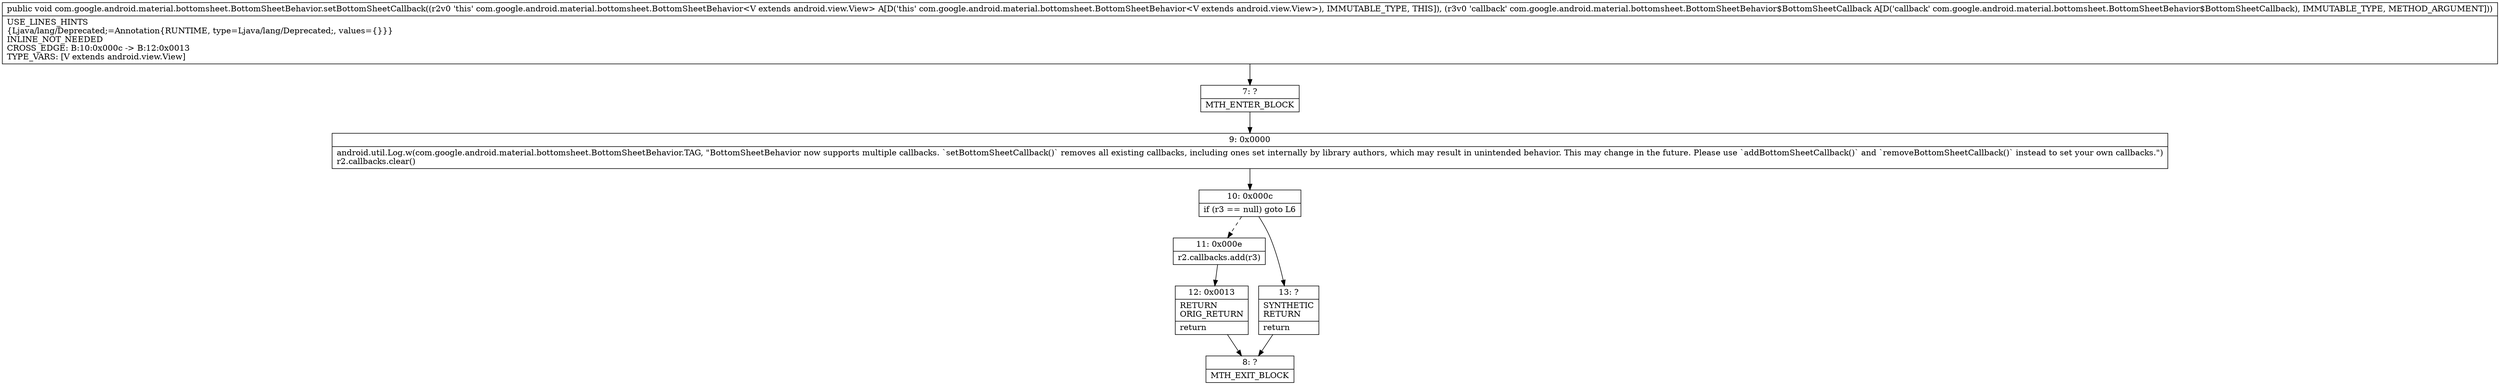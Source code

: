 digraph "CFG forcom.google.android.material.bottomsheet.BottomSheetBehavior.setBottomSheetCallback(Lcom\/google\/android\/material\/bottomsheet\/BottomSheetBehavior$BottomSheetCallback;)V" {
Node_7 [shape=record,label="{7\:\ ?|MTH_ENTER_BLOCK\l}"];
Node_9 [shape=record,label="{9\:\ 0x0000|android.util.Log.w(com.google.android.material.bottomsheet.BottomSheetBehavior.TAG, \"BottomSheetBehavior now supports multiple callbacks. `setBottomSheetCallback()` removes all existing callbacks, including ones set internally by library authors, which may result in unintended behavior. This may change in the future. Please use `addBottomSheetCallback()` and `removeBottomSheetCallback()` instead to set your own callbacks.\")\lr2.callbacks.clear()\l}"];
Node_10 [shape=record,label="{10\:\ 0x000c|if (r3 == null) goto L6\l}"];
Node_11 [shape=record,label="{11\:\ 0x000e|r2.callbacks.add(r3)\l}"];
Node_12 [shape=record,label="{12\:\ 0x0013|RETURN\lORIG_RETURN\l|return\l}"];
Node_8 [shape=record,label="{8\:\ ?|MTH_EXIT_BLOCK\l}"];
Node_13 [shape=record,label="{13\:\ ?|SYNTHETIC\lRETURN\l|return\l}"];
MethodNode[shape=record,label="{public void com.google.android.material.bottomsheet.BottomSheetBehavior.setBottomSheetCallback((r2v0 'this' com.google.android.material.bottomsheet.BottomSheetBehavior\<V extends android.view.View\> A[D('this' com.google.android.material.bottomsheet.BottomSheetBehavior\<V extends android.view.View\>), IMMUTABLE_TYPE, THIS]), (r3v0 'callback' com.google.android.material.bottomsheet.BottomSheetBehavior$BottomSheetCallback A[D('callback' com.google.android.material.bottomsheet.BottomSheetBehavior$BottomSheetCallback), IMMUTABLE_TYPE, METHOD_ARGUMENT]))  | USE_LINES_HINTS\l\{Ljava\/lang\/Deprecated;=Annotation\{RUNTIME, type=Ljava\/lang\/Deprecated;, values=\{\}\}\}\lINLINE_NOT_NEEDED\lCROSS_EDGE: B:10:0x000c \-\> B:12:0x0013\lTYPE_VARS: [V extends android.view.View]\l}"];
MethodNode -> Node_7;Node_7 -> Node_9;
Node_9 -> Node_10;
Node_10 -> Node_11[style=dashed];
Node_10 -> Node_13;
Node_11 -> Node_12;
Node_12 -> Node_8;
Node_13 -> Node_8;
}

